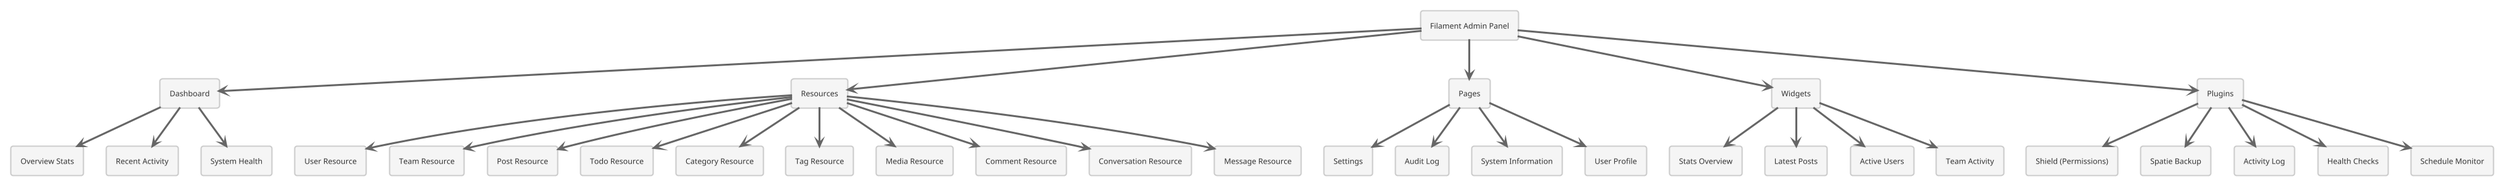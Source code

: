 @startuml Filament Admin Panel (Light Mode)

' Light mode theme
!theme cerulean
skinparam backgroundColor #FFFFFF
skinparam ArrowColor #666666
skinparam shadowing false
skinparam DefaultFontColor #333333

' Define styles
skinparam rectangle {
    BackgroundColor #f5f5f5
    BorderColor #cccccc
    FontColor #333333
}

' Main components
rectangle "Filament Admin Panel" as A

' Main categories
rectangle "Dashboard" as B
rectangle "Resources" as C
rectangle "Pages" as D
rectangle "Widgets" as E
rectangle "Plugins" as F

' Dashboard components
rectangle "Overview Stats" as B1
rectangle "Recent Activity" as B2
rectangle "System Health" as B3

' Resources
rectangle "User Resource" as C1
rectangle "Team Resource" as C2
rectangle "Post Resource" as C3
rectangle "Todo Resource" as C4
rectangle "Category Resource" as C5
rectangle "Tag Resource" as C6
rectangle "Media Resource" as C7
rectangle "Comment Resource" as C8
rectangle "Conversation Resource" as C9
rectangle "Message Resource" as C10

' Pages
rectangle "Settings" as D1
rectangle "Audit Log" as D2
rectangle "System Information" as D3
rectangle "User Profile" as D4

' Widgets
rectangle "Stats Overview" as E1
rectangle "Latest Posts" as E2
rectangle "Active Users" as E3
rectangle "Team Activity" as E4

' Plugins
rectangle "Shield (Permissions)" as F1
rectangle "Spatie Backup" as F2
rectangle "Activity Log" as F3
rectangle "Health Checks" as F4
rectangle "Schedule Monitor" as F5

' Connections
A --> B
A --> C
A --> D
A --> E
A --> F

B --> B1
B --> B2
B --> B3

C --> C1
C --> C2
C --> C3
C --> C4
C --> C5
C --> C6
C --> C7
C --> C8
C --> C9
C --> C10

D --> D1
D --> D2
D --> D3
D --> D4

E --> E1
E --> E2
E --> E3
E --> E4

F --> F1
F --> F2
F --> F3
F --> F4
F --> F5

@enduml
